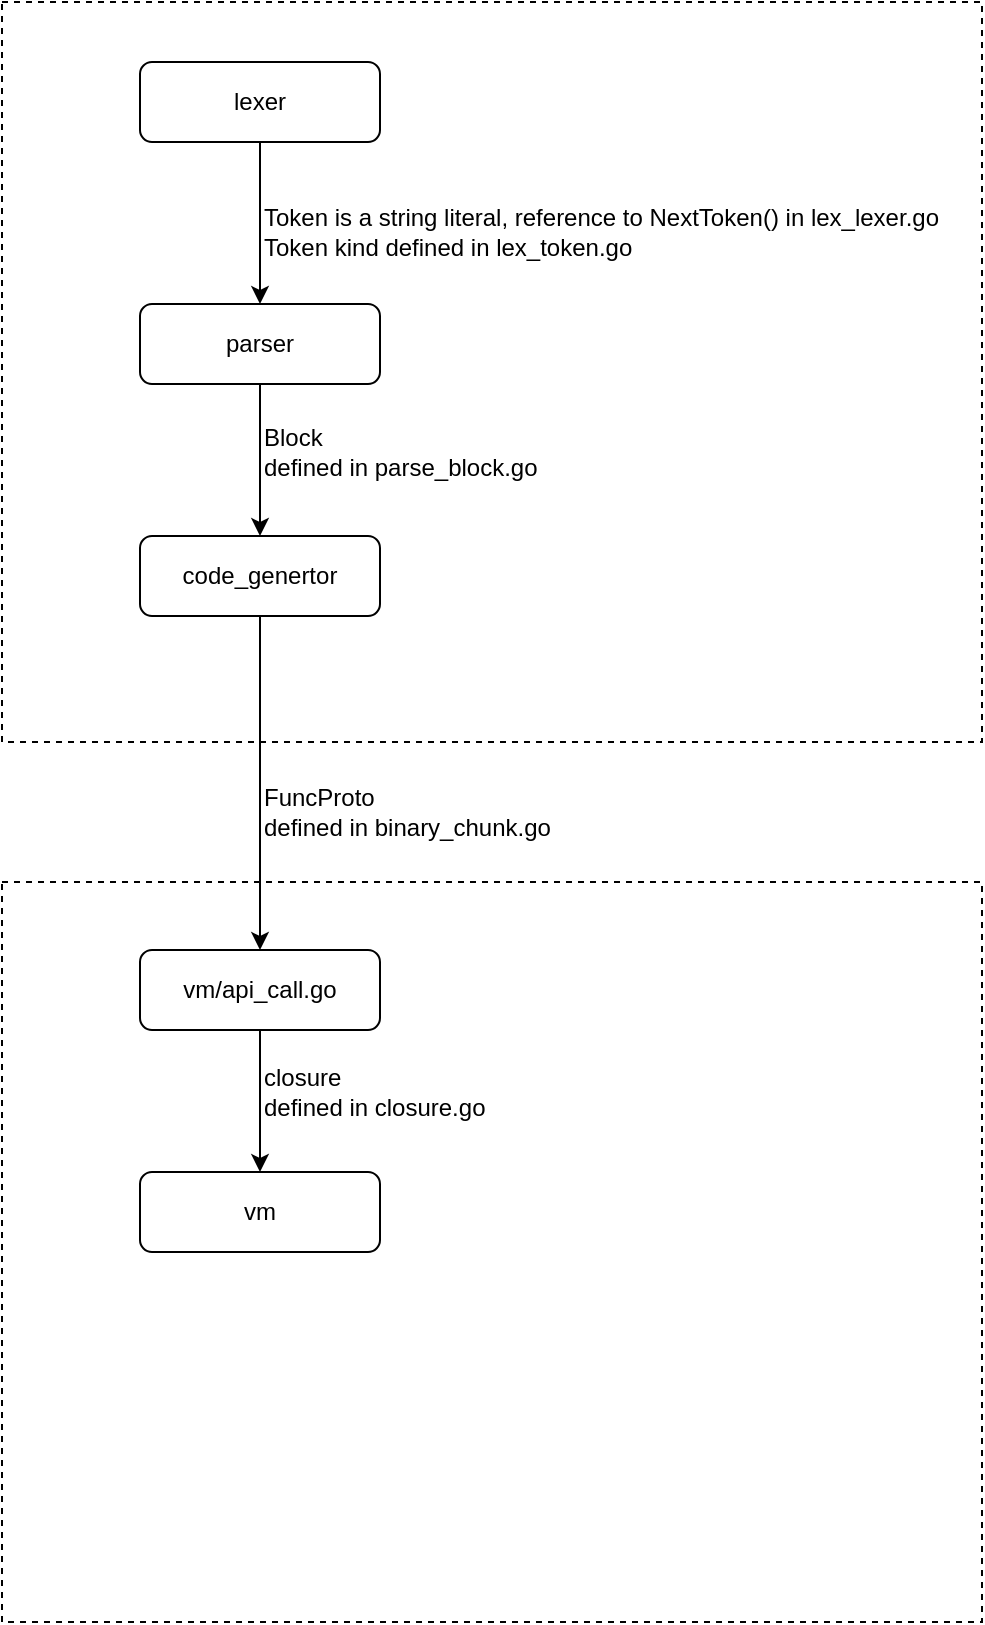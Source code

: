 <mxfile version="16.1.2" type="github">
  <diagram id="C5RBs43oDa-KdzZeNtuy" name="Page-1">
    <mxGraphModel dx="774" dy="2317" grid="1" gridSize="10" guides="1" tooltips="1" connect="1" arrows="1" fold="1" page="1" pageScale="1" pageWidth="827" pageHeight="1169" math="0" shadow="0">
      <root>
        <mxCell id="WIyWlLk6GJQsqaUBKTNV-0" />
        <mxCell id="WIyWlLk6GJQsqaUBKTNV-1" parent="WIyWlLk6GJQsqaUBKTNV-0" />
        <mxCell id="dQtFD-pFaniCj-32BVzp-19" value="" style="rounded=0;whiteSpace=wrap;html=1;dashed=1;fontSize=12;" vertex="1" parent="WIyWlLk6GJQsqaUBKTNV-1">
          <mxGeometry x="180" y="400" width="490" height="370" as="geometry" />
        </mxCell>
        <mxCell id="dQtFD-pFaniCj-32BVzp-18" value="" style="rounded=0;whiteSpace=wrap;html=1;dashed=1;fontSize=12;" vertex="1" parent="WIyWlLk6GJQsqaUBKTNV-1">
          <mxGeometry x="180" y="-40" width="490" height="370" as="geometry" />
        </mxCell>
        <mxCell id="dQtFD-pFaniCj-32BVzp-3" value="" style="edgeStyle=orthogonalEdgeStyle;rounded=0;orthogonalLoop=1;jettySize=auto;html=1;" edge="1" parent="WIyWlLk6GJQsqaUBKTNV-1" source="WIyWlLk6GJQsqaUBKTNV-3" target="dQtFD-pFaniCj-32BVzp-1">
          <mxGeometry relative="1" as="geometry" />
        </mxCell>
        <mxCell id="WIyWlLk6GJQsqaUBKTNV-3" value="parser" style="rounded=1;whiteSpace=wrap;html=1;fontSize=12;glass=0;strokeWidth=1;shadow=0;" parent="WIyWlLk6GJQsqaUBKTNV-1" vertex="1">
          <mxGeometry x="249" y="111" width="120" height="40" as="geometry" />
        </mxCell>
        <mxCell id="dQtFD-pFaniCj-32BVzp-7" value="" style="edgeStyle=orthogonalEdgeStyle;rounded=0;orthogonalLoop=1;jettySize=auto;html=1;" edge="1" parent="WIyWlLk6GJQsqaUBKTNV-1" source="dQtFD-pFaniCj-32BVzp-0" target="WIyWlLk6GJQsqaUBKTNV-3">
          <mxGeometry relative="1" as="geometry" />
        </mxCell>
        <mxCell id="dQtFD-pFaniCj-32BVzp-0" value="lexer" style="rounded=1;whiteSpace=wrap;html=1;fontSize=12;glass=0;strokeWidth=1;shadow=0;" vertex="1" parent="WIyWlLk6GJQsqaUBKTNV-1">
          <mxGeometry x="249" y="-10" width="120" height="40" as="geometry" />
        </mxCell>
        <mxCell id="dQtFD-pFaniCj-32BVzp-5" value="" style="edgeStyle=orthogonalEdgeStyle;rounded=0;orthogonalLoop=1;jettySize=auto;html=1;" edge="1" parent="WIyWlLk6GJQsqaUBKTNV-1" source="dQtFD-pFaniCj-32BVzp-1" target="dQtFD-pFaniCj-32BVzp-2">
          <mxGeometry relative="1" as="geometry" />
        </mxCell>
        <mxCell id="dQtFD-pFaniCj-32BVzp-1" value="code_genertor" style="rounded=1;whiteSpace=wrap;html=1;fontSize=12;glass=0;strokeWidth=1;shadow=0;" vertex="1" parent="WIyWlLk6GJQsqaUBKTNV-1">
          <mxGeometry x="249" y="227" width="120" height="40" as="geometry" />
        </mxCell>
        <mxCell id="dQtFD-pFaniCj-32BVzp-20" value="" style="edgeStyle=orthogonalEdgeStyle;rounded=0;orthogonalLoop=1;jettySize=auto;html=1;fontSize=12;" edge="1" parent="WIyWlLk6GJQsqaUBKTNV-1" source="dQtFD-pFaniCj-32BVzp-2" target="dQtFD-pFaniCj-32BVzp-16">
          <mxGeometry relative="1" as="geometry" />
        </mxCell>
        <mxCell id="dQtFD-pFaniCj-32BVzp-2" value="vm/api_call.go" style="rounded=1;whiteSpace=wrap;html=1;fontSize=12;glass=0;strokeWidth=1;shadow=0;" vertex="1" parent="WIyWlLk6GJQsqaUBKTNV-1">
          <mxGeometry x="249" y="434" width="120" height="40" as="geometry" />
        </mxCell>
        <mxCell id="dQtFD-pFaniCj-32BVzp-11" value="Token is a string literal, reference to NextToken() in lex_lexer.go&lt;br&gt;Token kind defined in lex_token.go" style="text;html=1;strokeColor=none;fillColor=none;align=left;verticalAlign=middle;whiteSpace=wrap;rounded=0;" vertex="1" parent="WIyWlLk6GJQsqaUBKTNV-1">
          <mxGeometry x="309" y="60" width="351" height="30" as="geometry" />
        </mxCell>
        <mxCell id="dQtFD-pFaniCj-32BVzp-12" value="Block&lt;br&gt;defined in parse_block.go" style="text;html=1;strokeColor=none;fillColor=none;align=left;verticalAlign=middle;whiteSpace=wrap;rounded=0;" vertex="1" parent="WIyWlLk6GJQsqaUBKTNV-1">
          <mxGeometry x="309" y="170" width="151" height="30" as="geometry" />
        </mxCell>
        <mxCell id="dQtFD-pFaniCj-32BVzp-14" value="FuncProto&lt;br&gt;defined in binary_chunk.go" style="text;html=1;strokeColor=none;fillColor=none;align=left;verticalAlign=middle;whiteSpace=wrap;rounded=0;" vertex="1" parent="WIyWlLk6GJQsqaUBKTNV-1">
          <mxGeometry x="309" y="350" width="151" height="30" as="geometry" />
        </mxCell>
        <mxCell id="dQtFD-pFaniCj-32BVzp-16" value="vm" style="rounded=1;whiteSpace=wrap;html=1;fontSize=12;glass=0;strokeWidth=1;shadow=0;" vertex="1" parent="WIyWlLk6GJQsqaUBKTNV-1">
          <mxGeometry x="249" y="545" width="120" height="40" as="geometry" />
        </mxCell>
        <mxCell id="dQtFD-pFaniCj-32BVzp-21" value="closure&lt;br&gt;defined in closure.go" style="text;html=1;strokeColor=none;fillColor=none;align=left;verticalAlign=middle;whiteSpace=wrap;rounded=0;" vertex="1" parent="WIyWlLk6GJQsqaUBKTNV-1">
          <mxGeometry x="309" y="490" width="151" height="30" as="geometry" />
        </mxCell>
      </root>
    </mxGraphModel>
  </diagram>
</mxfile>
